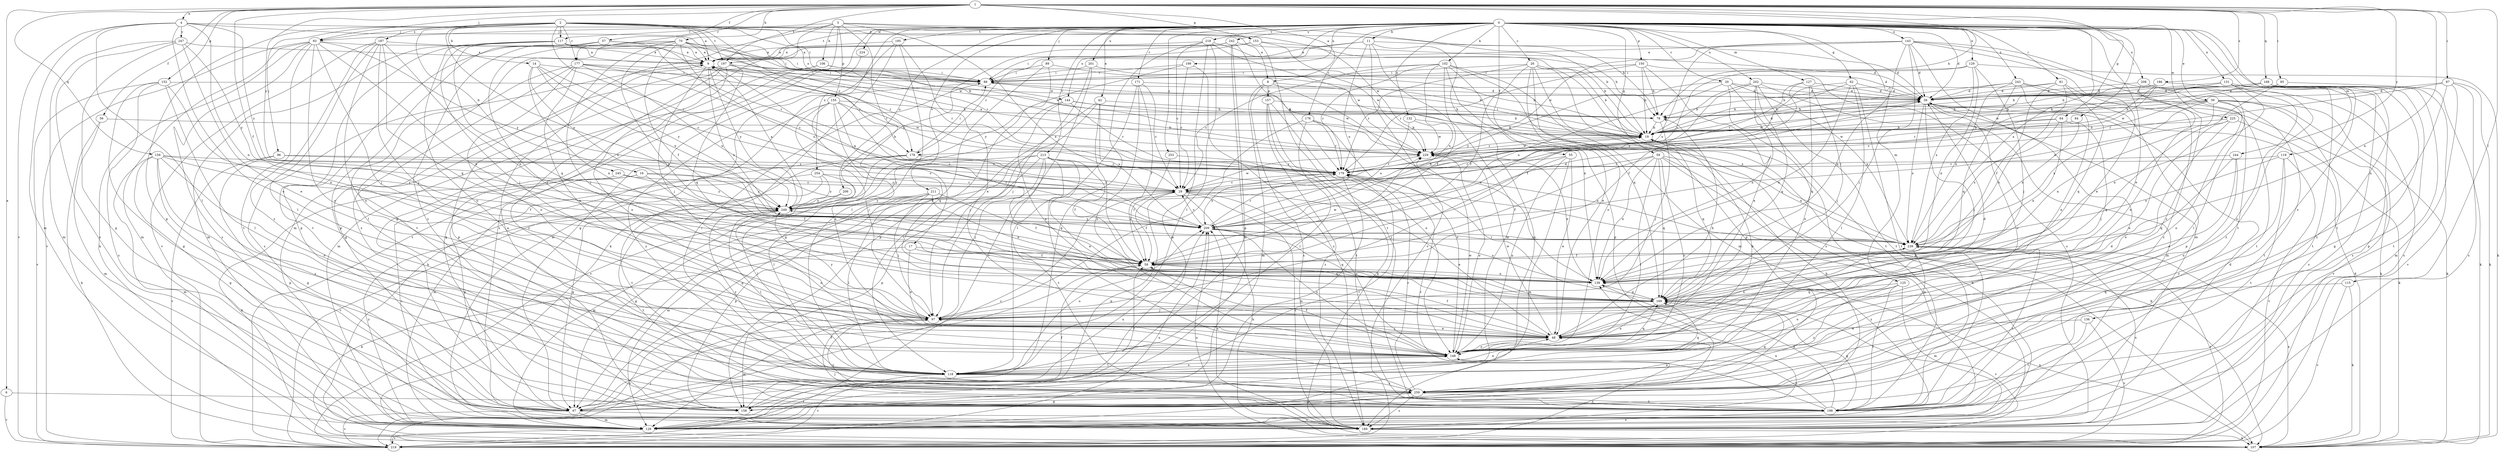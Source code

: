 strict digraph  {
0;
1;
2;
3;
4;
6;
8;
9;
11;
14;
16;
17;
19;
20;
26;
29;
38;
39;
42;
48;
55;
56;
57;
58;
59;
62;
64;
67;
70;
78;
81;
84;
85;
87;
88;
89;
93;
96;
97;
102;
106;
107;
115;
117;
118;
119;
125;
127;
128;
129;
131;
132;
136;
138;
143;
144;
148;
150;
152;
153;
155;
157;
158;
159;
168;
169;
171;
176;
177;
178;
179;
186;
187;
189;
195;
197;
198;
199;
201;
202;
206;
208;
209;
211;
213;
218;
219;
224;
225;
229;
239;
242;
243;
244;
245;
247;
249;
253;
254;
259;
0 -> 11  [label=b];
0 -> 20  [label=c];
0 -> 26  [label=c];
0 -> 38  [label=d];
0 -> 39  [label=e];
0 -> 42  [label=e];
0 -> 48  [label=e];
0 -> 55  [label=f];
0 -> 59  [label=g];
0 -> 62  [label=g];
0 -> 81  [label=i];
0 -> 89  [label=j];
0 -> 93  [label=j];
0 -> 102  [label=k];
0 -> 119  [label=m];
0 -> 125  [label=m];
0 -> 127  [label=m];
0 -> 129  [label=n];
0 -> 131  [label=n];
0 -> 132  [label=n];
0 -> 136  [label=n];
0 -> 143  [label=o];
0 -> 144  [label=o];
0 -> 150  [label=p];
0 -> 171  [label=r];
0 -> 176  [label=r];
0 -> 195  [label=t];
0 -> 197  [label=t];
0 -> 199  [label=u];
0 -> 201  [label=u];
0 -> 202  [label=u];
0 -> 206  [label=u];
0 -> 208  [label=u];
0 -> 211  [label=v];
0 -> 213  [label=v];
0 -> 218  [label=v];
0 -> 219  [label=v];
0 -> 224  [label=w];
0 -> 225  [label=w];
0 -> 239  [label=x];
0 -> 242  [label=y];
0 -> 243  [label=y];
0 -> 253  [label=z];
0 -> 254  [label=z];
0 -> 259  [label=z];
1 -> 4  [label=a];
1 -> 6  [label=a];
1 -> 8  [label=a];
1 -> 56  [label=f];
1 -> 57  [label=f];
1 -> 58  [label=f];
1 -> 64  [label=g];
1 -> 70  [label=h];
1 -> 78  [label=h];
1 -> 84  [label=i];
1 -> 85  [label=i];
1 -> 87  [label=i];
1 -> 93  [label=j];
1 -> 115  [label=l];
1 -> 138  [label=n];
1 -> 152  [label=p];
1 -> 153  [label=p];
1 -> 159  [label=q];
1 -> 168  [label=q];
1 -> 177  [label=r];
1 -> 186  [label=s];
1 -> 197  [label=t];
1 -> 244  [label=y];
1 -> 245  [label=y];
2 -> 8  [label=a];
2 -> 9  [label=a];
2 -> 14  [label=b];
2 -> 16  [label=b];
2 -> 29  [label=c];
2 -> 67  [label=g];
2 -> 88  [label=i];
2 -> 93  [label=j];
2 -> 96  [label=j];
2 -> 117  [label=l];
2 -> 144  [label=o];
2 -> 153  [label=p];
2 -> 177  [label=r];
2 -> 178  [label=r];
2 -> 187  [label=s];
2 -> 197  [label=t];
2 -> 209  [label=u];
3 -> 17  [label=b];
3 -> 19  [label=b];
3 -> 67  [label=g];
3 -> 106  [label=k];
3 -> 117  [label=l];
3 -> 128  [label=m];
3 -> 155  [label=p];
3 -> 189  [label=s];
3 -> 229  [label=w];
3 -> 239  [label=x];
4 -> 78  [label=h];
4 -> 118  [label=l];
4 -> 128  [label=m];
4 -> 138  [label=n];
4 -> 148  [label=o];
4 -> 219  [label=v];
4 -> 229  [label=w];
4 -> 247  [label=y];
4 -> 249  [label=y];
6 -> 198  [label=t];
6 -> 219  [label=v];
8 -> 128  [label=m];
8 -> 138  [label=n];
8 -> 157  [label=p];
8 -> 189  [label=s];
8 -> 239  [label=x];
9 -> 88  [label=i];
9 -> 97  [label=j];
9 -> 178  [label=r];
9 -> 189  [label=s];
9 -> 239  [label=x];
9 -> 249  [label=y];
11 -> 9  [label=a];
11 -> 38  [label=d];
11 -> 128  [label=m];
11 -> 178  [label=r];
11 -> 189  [label=s];
11 -> 209  [label=u];
11 -> 219  [label=v];
14 -> 29  [label=c];
14 -> 88  [label=i];
14 -> 138  [label=n];
14 -> 209  [label=u];
14 -> 239  [label=x];
14 -> 249  [label=y];
16 -> 29  [label=c];
16 -> 58  [label=f];
16 -> 158  [label=p];
16 -> 189  [label=s];
16 -> 249  [label=y];
17 -> 48  [label=e];
17 -> 58  [label=f];
17 -> 107  [label=k];
17 -> 169  [label=q];
19 -> 38  [label=d];
19 -> 88  [label=i];
19 -> 169  [label=q];
19 -> 178  [label=r];
19 -> 229  [label=w];
20 -> 38  [label=d];
20 -> 148  [label=o];
20 -> 198  [label=t];
20 -> 209  [label=u];
20 -> 239  [label=x];
20 -> 249  [label=y];
26 -> 19  [label=b];
26 -> 48  [label=e];
26 -> 58  [label=f];
26 -> 88  [label=i];
26 -> 107  [label=k];
26 -> 148  [label=o];
26 -> 158  [label=p];
26 -> 179  [label=r];
26 -> 189  [label=s];
29 -> 19  [label=b];
29 -> 48  [label=e];
29 -> 58  [label=f];
29 -> 107  [label=k];
29 -> 148  [label=o];
29 -> 158  [label=p];
29 -> 189  [label=s];
29 -> 229  [label=w];
29 -> 249  [label=y];
38 -> 78  [label=h];
38 -> 97  [label=j];
38 -> 107  [label=k];
38 -> 148  [label=o];
38 -> 229  [label=w];
38 -> 239  [label=x];
39 -> 29  [label=c];
39 -> 78  [label=h];
39 -> 107  [label=k];
39 -> 138  [label=n];
39 -> 148  [label=o];
39 -> 179  [label=r];
39 -> 189  [label=s];
39 -> 198  [label=t];
39 -> 219  [label=v];
39 -> 239  [label=x];
42 -> 58  [label=f];
42 -> 78  [label=h];
42 -> 97  [label=j];
42 -> 118  [label=l];
42 -> 209  [label=u];
48 -> 38  [label=d];
48 -> 58  [label=f];
48 -> 78  [label=h];
48 -> 97  [label=j];
48 -> 148  [label=o];
48 -> 229  [label=w];
48 -> 239  [label=x];
55 -> 48  [label=e];
55 -> 97  [label=j];
55 -> 128  [label=m];
55 -> 148  [label=o];
55 -> 179  [label=r];
56 -> 19  [label=b];
56 -> 107  [label=k];
56 -> 128  [label=m];
57 -> 9  [label=a];
57 -> 97  [label=j];
57 -> 158  [label=p];
57 -> 179  [label=r];
57 -> 259  [label=z];
58 -> 138  [label=n];
58 -> 229  [label=w];
59 -> 58  [label=f];
59 -> 107  [label=k];
59 -> 118  [label=l];
59 -> 128  [label=m];
59 -> 138  [label=n];
59 -> 148  [label=o];
59 -> 169  [label=q];
59 -> 179  [label=r];
59 -> 239  [label=x];
62 -> 38  [label=d];
62 -> 118  [label=l];
62 -> 138  [label=n];
62 -> 179  [label=r];
62 -> 198  [label=t];
62 -> 249  [label=y];
64 -> 19  [label=b];
64 -> 97  [label=j];
64 -> 138  [label=n];
64 -> 229  [label=w];
64 -> 239  [label=x];
67 -> 19  [label=b];
67 -> 29  [label=c];
67 -> 58  [label=f];
67 -> 128  [label=m];
67 -> 179  [label=r];
67 -> 189  [label=s];
67 -> 209  [label=u];
67 -> 219  [label=v];
70 -> 9  [label=a];
70 -> 58  [label=f];
70 -> 88  [label=i];
70 -> 97  [label=j];
70 -> 138  [label=n];
70 -> 158  [label=p];
70 -> 179  [label=r];
70 -> 198  [label=t];
70 -> 209  [label=u];
70 -> 229  [label=w];
78 -> 19  [label=b];
78 -> 97  [label=j];
81 -> 38  [label=d];
81 -> 58  [label=f];
81 -> 78  [label=h];
81 -> 138  [label=n];
81 -> 169  [label=q];
81 -> 259  [label=z];
84 -> 19  [label=b];
84 -> 239  [label=x];
85 -> 38  [label=d];
85 -> 107  [label=k];
85 -> 179  [label=r];
85 -> 209  [label=u];
87 -> 38  [label=d];
87 -> 107  [label=k];
87 -> 118  [label=l];
87 -> 128  [label=m];
87 -> 189  [label=s];
87 -> 229  [label=w];
88 -> 38  [label=d];
88 -> 107  [label=k];
88 -> 229  [label=w];
89 -> 19  [label=b];
89 -> 67  [label=g];
89 -> 88  [label=i];
89 -> 158  [label=p];
93 -> 9  [label=a];
93 -> 97  [label=j];
93 -> 107  [label=k];
93 -> 128  [label=m];
93 -> 138  [label=n];
93 -> 148  [label=o];
93 -> 189  [label=s];
93 -> 198  [label=t];
93 -> 219  [label=v];
93 -> 249  [label=y];
96 -> 29  [label=c];
96 -> 67  [label=g];
96 -> 179  [label=r];
96 -> 219  [label=v];
97 -> 48  [label=e];
97 -> 128  [label=m];
97 -> 198  [label=t];
97 -> 219  [label=v];
97 -> 249  [label=y];
102 -> 29  [label=c];
102 -> 58  [label=f];
102 -> 88  [label=i];
102 -> 128  [label=m];
102 -> 138  [label=n];
102 -> 158  [label=p];
102 -> 169  [label=q];
102 -> 179  [label=r];
102 -> 209  [label=u];
106 -> 38  [label=d];
106 -> 67  [label=g];
106 -> 88  [label=i];
106 -> 128  [label=m];
107 -> 38  [label=d];
107 -> 138  [label=n];
107 -> 209  [label=u];
107 -> 239  [label=x];
115 -> 107  [label=k];
115 -> 169  [label=q];
115 -> 219  [label=v];
117 -> 9  [label=a];
117 -> 19  [label=b];
117 -> 88  [label=i];
117 -> 97  [label=j];
117 -> 128  [label=m];
117 -> 148  [label=o];
117 -> 169  [label=q];
117 -> 179  [label=r];
117 -> 198  [label=t];
118 -> 48  [label=e];
118 -> 88  [label=i];
118 -> 148  [label=o];
118 -> 169  [label=q];
118 -> 209  [label=u];
118 -> 219  [label=v];
118 -> 249  [label=y];
118 -> 259  [label=z];
119 -> 179  [label=r];
119 -> 198  [label=t];
119 -> 219  [label=v];
119 -> 239  [label=x];
119 -> 259  [label=z];
125 -> 128  [label=m];
125 -> 148  [label=o];
125 -> 169  [label=q];
125 -> 198  [label=t];
125 -> 259  [label=z];
127 -> 19  [label=b];
127 -> 38  [label=d];
127 -> 58  [label=f];
127 -> 97  [label=j];
127 -> 169  [label=q];
128 -> 19  [label=b];
128 -> 38  [label=d];
128 -> 219  [label=v];
128 -> 249  [label=y];
129 -> 29  [label=c];
129 -> 88  [label=i];
129 -> 97  [label=j];
129 -> 107  [label=k];
129 -> 138  [label=n];
129 -> 239  [label=x];
131 -> 19  [label=b];
131 -> 38  [label=d];
131 -> 138  [label=n];
131 -> 148  [label=o];
131 -> 189  [label=s];
131 -> 198  [label=t];
132 -> 19  [label=b];
132 -> 209  [label=u];
132 -> 229  [label=w];
136 -> 48  [label=e];
136 -> 198  [label=t];
136 -> 219  [label=v];
138 -> 169  [label=q];
138 -> 209  [label=u];
143 -> 9  [label=a];
143 -> 38  [label=d];
143 -> 48  [label=e];
143 -> 97  [label=j];
143 -> 128  [label=m];
143 -> 138  [label=n];
143 -> 198  [label=t];
143 -> 209  [label=u];
143 -> 229  [label=w];
143 -> 259  [label=z];
144 -> 19  [label=b];
144 -> 48  [label=e];
144 -> 78  [label=h];
144 -> 179  [label=r];
144 -> 219  [label=v];
148 -> 19  [label=b];
148 -> 58  [label=f];
148 -> 118  [label=l];
148 -> 169  [label=q];
148 -> 219  [label=v];
148 -> 229  [label=w];
150 -> 19  [label=b];
150 -> 48  [label=e];
150 -> 78  [label=h];
150 -> 88  [label=i];
150 -> 179  [label=r];
150 -> 189  [label=s];
152 -> 38  [label=d];
152 -> 67  [label=g];
152 -> 118  [label=l];
152 -> 138  [label=n];
152 -> 189  [label=s];
152 -> 219  [label=v];
153 -> 9  [label=a];
153 -> 38  [label=d];
153 -> 88  [label=i];
153 -> 198  [label=t];
153 -> 229  [label=w];
155 -> 48  [label=e];
155 -> 58  [label=f];
155 -> 78  [label=h];
155 -> 97  [label=j];
155 -> 169  [label=q];
155 -> 209  [label=u];
155 -> 229  [label=w];
155 -> 259  [label=z];
157 -> 78  [label=h];
157 -> 107  [label=k];
157 -> 148  [label=o];
157 -> 189  [label=s];
157 -> 198  [label=t];
158 -> 58  [label=f];
159 -> 58  [label=f];
159 -> 67  [label=g];
159 -> 128  [label=m];
159 -> 148  [label=o];
159 -> 158  [label=p];
159 -> 179  [label=r];
159 -> 249  [label=y];
159 -> 259  [label=z];
168 -> 19  [label=b];
168 -> 38  [label=d];
168 -> 67  [label=g];
168 -> 78  [label=h];
168 -> 158  [label=p];
168 -> 198  [label=t];
168 -> 219  [label=v];
168 -> 229  [label=w];
168 -> 259  [label=z];
169 -> 97  [label=j];
169 -> 148  [label=o];
169 -> 179  [label=r];
169 -> 219  [label=v];
171 -> 29  [label=c];
171 -> 38  [label=d];
171 -> 58  [label=f];
171 -> 118  [label=l];
171 -> 148  [label=o];
176 -> 19  [label=b];
176 -> 97  [label=j];
176 -> 118  [label=l];
176 -> 148  [label=o];
176 -> 179  [label=r];
177 -> 29  [label=c];
177 -> 48  [label=e];
177 -> 88  [label=i];
177 -> 118  [label=l];
177 -> 148  [label=o];
177 -> 179  [label=r];
177 -> 209  [label=u];
177 -> 259  [label=z];
178 -> 88  [label=i];
178 -> 118  [label=l];
178 -> 128  [label=m];
178 -> 198  [label=t];
178 -> 239  [label=x];
179 -> 29  [label=c];
179 -> 128  [label=m];
179 -> 209  [label=u];
186 -> 19  [label=b];
186 -> 38  [label=d];
186 -> 78  [label=h];
186 -> 189  [label=s];
186 -> 229  [label=w];
187 -> 9  [label=a];
187 -> 97  [label=j];
187 -> 118  [label=l];
187 -> 138  [label=n];
187 -> 148  [label=o];
187 -> 169  [label=q];
187 -> 219  [label=v];
187 -> 259  [label=z];
189 -> 97  [label=j];
189 -> 107  [label=k];
189 -> 138  [label=n];
189 -> 209  [label=u];
189 -> 239  [label=x];
195 -> 9  [label=a];
195 -> 48  [label=e];
195 -> 107  [label=k];
195 -> 118  [label=l];
195 -> 128  [label=m];
197 -> 67  [label=g];
197 -> 88  [label=i];
197 -> 148  [label=o];
197 -> 158  [label=p];
197 -> 169  [label=q];
197 -> 179  [label=r];
197 -> 259  [label=z];
198 -> 138  [label=n];
198 -> 148  [label=o];
198 -> 169  [label=q];
198 -> 179  [label=r];
198 -> 189  [label=s];
199 -> 29  [label=c];
199 -> 88  [label=i];
199 -> 189  [label=s];
199 -> 249  [label=y];
201 -> 19  [label=b];
201 -> 88  [label=i];
201 -> 97  [label=j];
201 -> 219  [label=v];
202 -> 19  [label=b];
202 -> 38  [label=d];
202 -> 58  [label=f];
202 -> 128  [label=m];
202 -> 138  [label=n];
202 -> 169  [label=q];
202 -> 198  [label=t];
206 -> 128  [label=m];
206 -> 249  [label=y];
208 -> 38  [label=d];
208 -> 48  [label=e];
208 -> 118  [label=l];
208 -> 259  [label=z];
209 -> 9  [label=a];
209 -> 29  [label=c];
209 -> 38  [label=d];
209 -> 148  [label=o];
209 -> 169  [label=q];
209 -> 179  [label=r];
209 -> 239  [label=x];
209 -> 249  [label=y];
211 -> 58  [label=f];
211 -> 67  [label=g];
211 -> 97  [label=j];
211 -> 118  [label=l];
211 -> 128  [label=m];
211 -> 138  [label=n];
211 -> 158  [label=p];
211 -> 249  [label=y];
213 -> 48  [label=e];
213 -> 58  [label=f];
213 -> 67  [label=g];
213 -> 97  [label=j];
213 -> 148  [label=o];
213 -> 158  [label=p];
213 -> 179  [label=r];
213 -> 198  [label=t];
213 -> 249  [label=y];
218 -> 9  [label=a];
218 -> 19  [label=b];
218 -> 29  [label=c];
218 -> 67  [label=g];
218 -> 118  [label=l];
218 -> 128  [label=m];
218 -> 229  [label=w];
219 -> 97  [label=j];
219 -> 209  [label=u];
224 -> 67  [label=g];
225 -> 19  [label=b];
225 -> 48  [label=e];
225 -> 107  [label=k];
225 -> 148  [label=o];
225 -> 169  [label=q];
229 -> 9  [label=a];
229 -> 138  [label=n];
229 -> 148  [label=o];
229 -> 179  [label=r];
239 -> 58  [label=f];
239 -> 198  [label=t];
239 -> 219  [label=v];
239 -> 259  [label=z];
242 -> 9  [label=a];
242 -> 78  [label=h];
242 -> 128  [label=m];
242 -> 158  [label=p];
242 -> 179  [label=r];
242 -> 249  [label=y];
243 -> 19  [label=b];
243 -> 38  [label=d];
243 -> 48  [label=e];
243 -> 158  [label=p];
243 -> 169  [label=q];
243 -> 198  [label=t];
243 -> 239  [label=x];
244 -> 48  [label=e];
244 -> 148  [label=o];
244 -> 169  [label=q];
244 -> 179  [label=r];
245 -> 29  [label=c];
245 -> 107  [label=k];
245 -> 249  [label=y];
247 -> 9  [label=a];
247 -> 48  [label=e];
247 -> 67  [label=g];
247 -> 128  [label=m];
247 -> 189  [label=s];
247 -> 249  [label=y];
249 -> 9  [label=a];
249 -> 118  [label=l];
249 -> 148  [label=o];
249 -> 198  [label=t];
249 -> 209  [label=u];
253 -> 58  [label=f];
253 -> 179  [label=r];
254 -> 29  [label=c];
254 -> 67  [label=g];
254 -> 118  [label=l];
254 -> 219  [label=v];
254 -> 249  [label=y];
259 -> 9  [label=a];
259 -> 38  [label=d];
259 -> 48  [label=e];
259 -> 58  [label=f];
259 -> 67  [label=g];
259 -> 158  [label=p];
259 -> 169  [label=q];
259 -> 179  [label=r];
259 -> 189  [label=s];
259 -> 198  [label=t];
}
